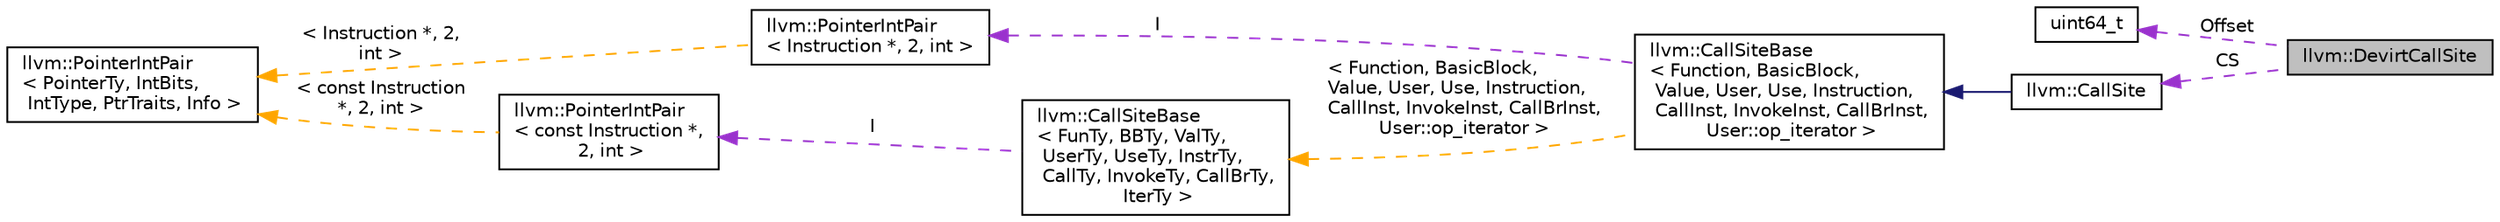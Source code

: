 digraph "llvm::DevirtCallSite"
{
 // LATEX_PDF_SIZE
  bgcolor="transparent";
  edge [fontname="Helvetica",fontsize="10",labelfontname="Helvetica",labelfontsize="10"];
  node [fontname="Helvetica",fontsize="10",shape="box"];
  rankdir="LR";
  Node1 [label="llvm::DevirtCallSite",height=0.2,width=0.4,color="black", fillcolor="grey75", style="filled", fontcolor="black",tooltip="A call site that could be devirtualized."];
  Node2 -> Node1 [dir="back",color="darkorchid3",fontsize="10",style="dashed",label=" Offset" ,fontname="Helvetica"];
  Node2 [label="uint64_t",height=0.2,width=0.4,color="black",tooltip=" "];
  Node3 -> Node1 [dir="back",color="darkorchid3",fontsize="10",style="dashed",label=" CS" ,fontname="Helvetica"];
  Node3 [label="llvm::CallSite",height=0.2,width=0.4,color="black",URL="$classllvm_1_1CallSite.html",tooltip=" "];
  Node4 -> Node3 [dir="back",color="midnightblue",fontsize="10",style="solid",fontname="Helvetica"];
  Node4 [label="llvm::CallSiteBase\l\< Function, BasicBlock,\l Value, User, Use, Instruction,\l CallInst, InvokeInst, CallBrInst,\l User::op_iterator \>",height=0.2,width=0.4,color="black",URL="$classllvm_1_1CallSiteBase.html",tooltip=" "];
  Node5 -> Node4 [dir="back",color="darkorchid3",fontsize="10",style="dashed",label=" I" ,fontname="Helvetica"];
  Node5 [label="llvm::PointerIntPair\l\< Instruction *, 2, int \>",height=0.2,width=0.4,color="black",URL="$classllvm_1_1PointerIntPair.html",tooltip=" "];
  Node6 -> Node5 [dir="back",color="orange",fontsize="10",style="dashed",label=" \< Instruction *, 2,\l int \>" ,fontname="Helvetica"];
  Node6 [label="llvm::PointerIntPair\l\< PointerTy, IntBits,\l IntType, PtrTraits, Info \>",height=0.2,width=0.4,color="black",URL="$classllvm_1_1PointerIntPair.html",tooltip="PointerIntPair - This class implements a pair of a pointer and small integer."];
  Node7 -> Node4 [dir="back",color="orange",fontsize="10",style="dashed",label=" \< Function, BasicBlock,\l Value, User, Use, Instruction,\l CallInst, InvokeInst, CallBrInst,\l User::op_iterator \>" ,fontname="Helvetica"];
  Node7 [label="llvm::CallSiteBase\l\< FunTy, BBTy, ValTy,\l UserTy, UseTy, InstrTy,\l CallTy, InvokeTy, CallBrTy,\l IterTy \>",height=0.2,width=0.4,color="black",URL="$classllvm_1_1CallSiteBase.html",tooltip=" "];
  Node8 -> Node7 [dir="back",color="darkorchid3",fontsize="10",style="dashed",label=" I" ,fontname="Helvetica"];
  Node8 [label="llvm::PointerIntPair\l\< const Instruction *,\l 2, int \>",height=0.2,width=0.4,color="black",URL="$classllvm_1_1PointerIntPair.html",tooltip=" "];
  Node6 -> Node8 [dir="back",color="orange",fontsize="10",style="dashed",label=" \< const Instruction\l *, 2, int \>" ,fontname="Helvetica"];
}
